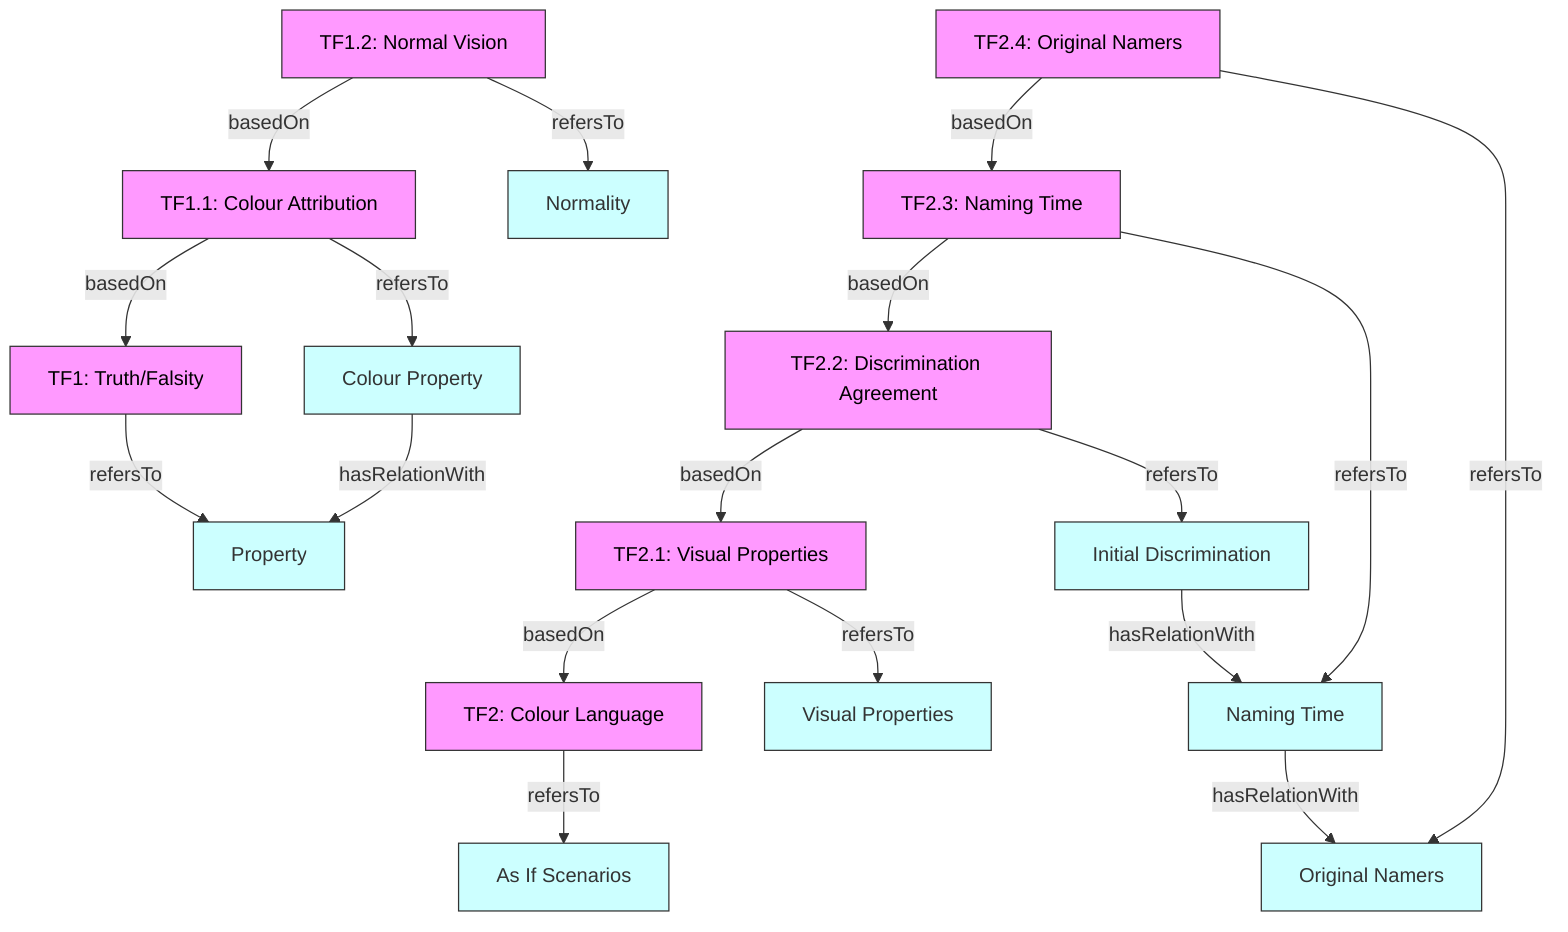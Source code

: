 flowchart TD
    %% Set diagram size
    %% https://mermaid.js.org/syntax/flowchart.html#styling-and-classes
    classDef TextualFactoid fill:#f9f,stroke:#333,color:#000
    classDef Concept fill:#cff,stroke:#333
    classDef StyleCategory fill:#ffd,stroke:#333
    
    %% Set diagram size
    %%classDef default width:200px,height:100px

    %% TextualFactoids
    TF1["TF1: Truth/Falsity"]:::TextualFactoid
    TF1_1["TF1.1: Colour Attribution"]:::TextualFactoid
    TF1_2["TF1.2: Normal Vision"]:::TextualFactoid
    TF2["TF2: Colour Language"]:::TextualFactoid
    TF2_1["TF2.1: Visual Properties"]:::TextualFactoid
    TF2_2["TF2.2: Discrimination Agreement"]:::TextualFactoid
    TF2_3["TF2.3: Naming Time"]:::TextualFactoid
    TF2_4["TF2.4: Original Namers"]:::TextualFactoid

    %% Concepts
    C1[Property]:::Concept
    C2[Colour Property]:::Concept
    C3[Normality]:::Concept
    C4[As If Scenarios]:::Concept
    C5[Visual Properties]:::Concept
    C6[Initial Discrimination]:::Concept
    C7[Naming Time]:::Concept
    C8[Original Namers]:::Concept

    %% BasedOn relationships
    TF1_1 -->|basedOn| TF1
    TF1_2 -->|basedOn| TF1_1
    TF2_1 -->|basedOn| TF2
    TF2_2 -->|basedOn| TF2_1
    TF2_3 -->|basedOn| TF2_2
    TF2_4 -->|basedOn| TF2_3

    %% RefersTo relationships
    TF1 -->|refersTo| C1
    TF1_1 -->|refersTo| C2
    TF1_2 -->|refersTo| C3
    TF2 -->|refersTo| C4
    TF2_1 -->|refersTo| C5
    TF2_2 -->|refersTo| C6
    TF2_3 -->|refersTo| C7
    TF2_4 -->|refersTo| C8

    %% Concept relationships
    C2 -->|hasRelationWith| C1
    C6 -->|hasRelationWith| C7
    C7 -->|hasRelationWith| C8